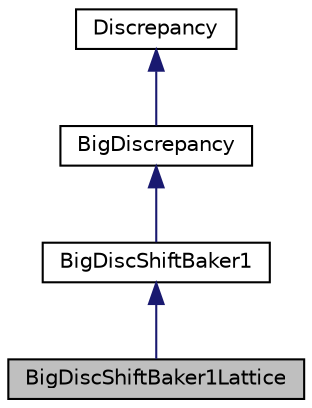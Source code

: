 digraph "BigDiscShiftBaker1Lattice"
{
 // INTERACTIVE_SVG=YES
  bgcolor="transparent";
  edge [fontname="Helvetica",fontsize="10",labelfontname="Helvetica",labelfontsize="10"];
  node [fontname="Helvetica",fontsize="10",shape=record];
  Node0 [label="BigDiscShiftBaker1Lattice",height=0.2,width=0.4,color="black", fillcolor="grey75", style="filled", fontcolor="black"];
  Node1 -> Node0 [dir="back",color="midnightblue",fontsize="10",style="solid",fontname="Helvetica"];
  Node1 [label="BigDiscShiftBaker1",height=0.2,width=0.4,color="black",URL="$dd/dac/classumontreal_1_1ssj_1_1discrepancy_1_1BigDiscShiftBaker1.html",tooltip="This class computes the same discrepancy as in umontreal.ssj.discrepancy.DiscShiftBaker1 [see eq..."];
  Node2 -> Node1 [dir="back",color="midnightblue",fontsize="10",style="solid",fontname="Helvetica"];
  Node2 [label="BigDiscrepancy",height=0.2,width=0.4,color="black",URL="$db/d44/classumontreal_1_1ssj_1_1discrepancy_1_1BigDiscrepancy.html",tooltip="This abstract class is the base class of all discrepancy classes programmed with floating-point numbe..."];
  Node3 -> Node2 [dir="back",color="midnightblue",fontsize="10",style="solid",fontname="Helvetica"];
  Node3 [label="Discrepancy",height=0.2,width=0.4,color="black",URL="$dc/d81/classumontreal_1_1ssj_1_1discrepancy_1_1Discrepancy.html",tooltip="This abstract class is the base class of all discrepancy classes. "];
}
